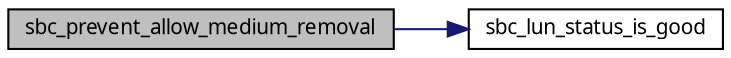 digraph G
{
  edge [fontname="FreeSans.ttf",fontsize=10,labelfontname="FreeSans.ttf",labelfontsize=10];
  node [fontname="FreeSans.ttf",fontsize=10,shape=record];
  rankdir=LR;
  Node1 [label="sbc_prevent_allow_medium_removal",height=0.2,width=0.4,color="black", fillcolor="grey75", style="filled" fontcolor="black"];
  Node1 -> Node2 [color="midnightblue",fontsize=10,style="solid",fontname="FreeSans.ttf"];
  Node2 [label="sbc_lun_status_is_good",height=0.2,width=0.4,color="black", fillcolor="white", style="filled",URL="$a00047.html#6a32a04cfe5f86c7200512a2dee798f8",tooltip="This fonction send the UFI status GOOD."];
}
